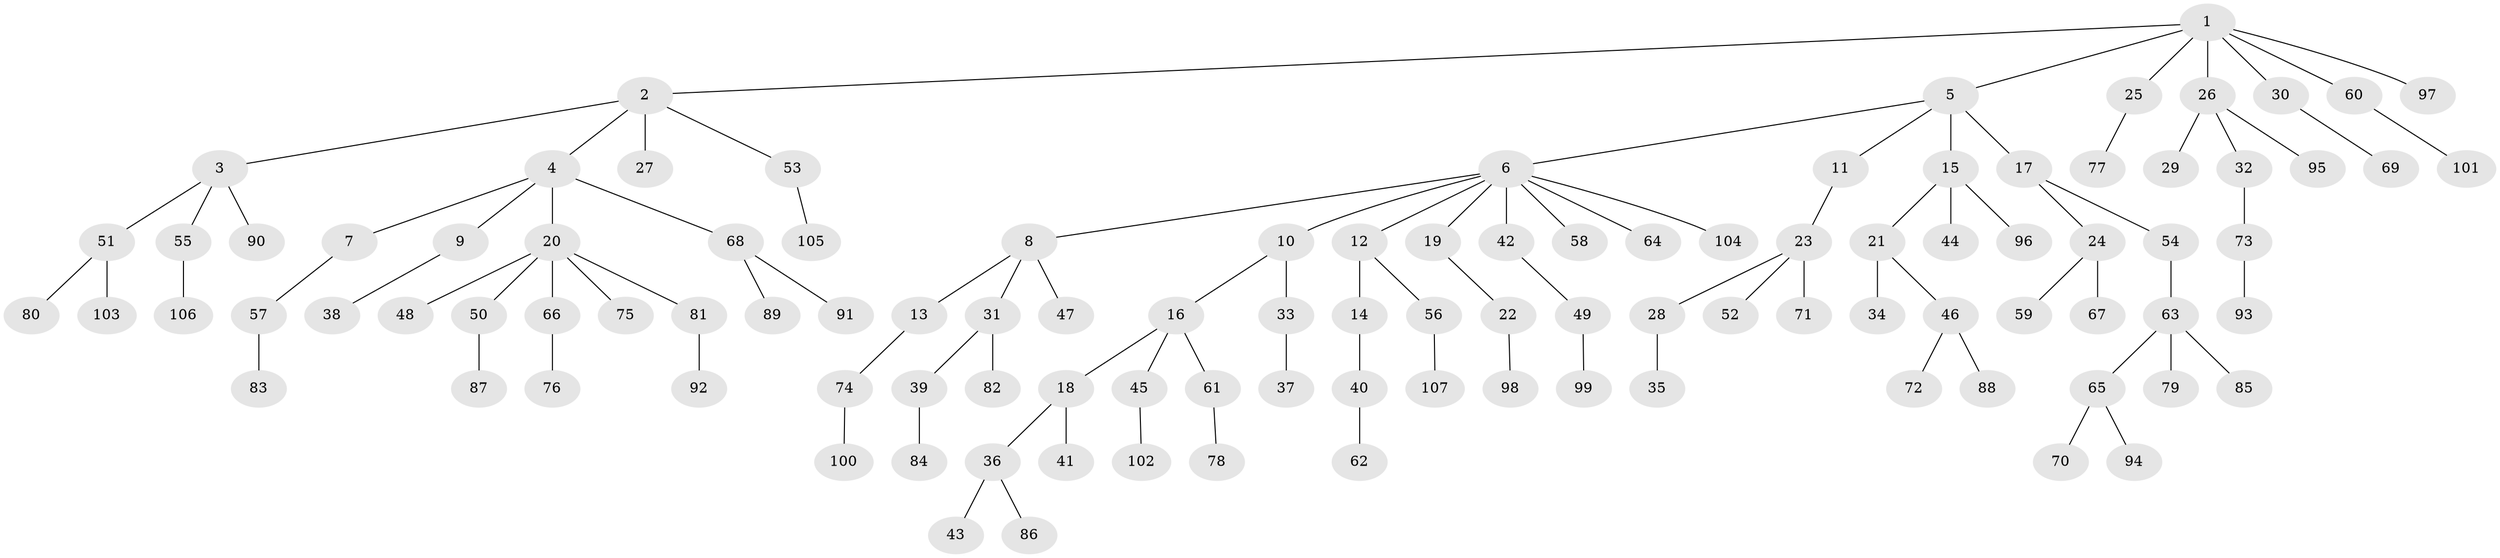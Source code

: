 // Generated by graph-tools (version 1.1) at 2025/36/03/09/25 02:36:31]
// undirected, 107 vertices, 106 edges
graph export_dot {
graph [start="1"]
  node [color=gray90,style=filled];
  1;
  2;
  3;
  4;
  5;
  6;
  7;
  8;
  9;
  10;
  11;
  12;
  13;
  14;
  15;
  16;
  17;
  18;
  19;
  20;
  21;
  22;
  23;
  24;
  25;
  26;
  27;
  28;
  29;
  30;
  31;
  32;
  33;
  34;
  35;
  36;
  37;
  38;
  39;
  40;
  41;
  42;
  43;
  44;
  45;
  46;
  47;
  48;
  49;
  50;
  51;
  52;
  53;
  54;
  55;
  56;
  57;
  58;
  59;
  60;
  61;
  62;
  63;
  64;
  65;
  66;
  67;
  68;
  69;
  70;
  71;
  72;
  73;
  74;
  75;
  76;
  77;
  78;
  79;
  80;
  81;
  82;
  83;
  84;
  85;
  86;
  87;
  88;
  89;
  90;
  91;
  92;
  93;
  94;
  95;
  96;
  97;
  98;
  99;
  100;
  101;
  102;
  103;
  104;
  105;
  106;
  107;
  1 -- 2;
  1 -- 5;
  1 -- 25;
  1 -- 26;
  1 -- 30;
  1 -- 60;
  1 -- 97;
  2 -- 3;
  2 -- 4;
  2 -- 27;
  2 -- 53;
  3 -- 51;
  3 -- 55;
  3 -- 90;
  4 -- 7;
  4 -- 9;
  4 -- 20;
  4 -- 68;
  5 -- 6;
  5 -- 11;
  5 -- 15;
  5 -- 17;
  6 -- 8;
  6 -- 10;
  6 -- 12;
  6 -- 19;
  6 -- 42;
  6 -- 58;
  6 -- 64;
  6 -- 104;
  7 -- 57;
  8 -- 13;
  8 -- 31;
  8 -- 47;
  9 -- 38;
  10 -- 16;
  10 -- 33;
  11 -- 23;
  12 -- 14;
  12 -- 56;
  13 -- 74;
  14 -- 40;
  15 -- 21;
  15 -- 44;
  15 -- 96;
  16 -- 18;
  16 -- 45;
  16 -- 61;
  17 -- 24;
  17 -- 54;
  18 -- 36;
  18 -- 41;
  19 -- 22;
  20 -- 48;
  20 -- 50;
  20 -- 66;
  20 -- 75;
  20 -- 81;
  21 -- 34;
  21 -- 46;
  22 -- 98;
  23 -- 28;
  23 -- 52;
  23 -- 71;
  24 -- 59;
  24 -- 67;
  25 -- 77;
  26 -- 29;
  26 -- 32;
  26 -- 95;
  28 -- 35;
  30 -- 69;
  31 -- 39;
  31 -- 82;
  32 -- 73;
  33 -- 37;
  36 -- 43;
  36 -- 86;
  39 -- 84;
  40 -- 62;
  42 -- 49;
  45 -- 102;
  46 -- 72;
  46 -- 88;
  49 -- 99;
  50 -- 87;
  51 -- 80;
  51 -- 103;
  53 -- 105;
  54 -- 63;
  55 -- 106;
  56 -- 107;
  57 -- 83;
  60 -- 101;
  61 -- 78;
  63 -- 65;
  63 -- 79;
  63 -- 85;
  65 -- 70;
  65 -- 94;
  66 -- 76;
  68 -- 89;
  68 -- 91;
  73 -- 93;
  74 -- 100;
  81 -- 92;
}
